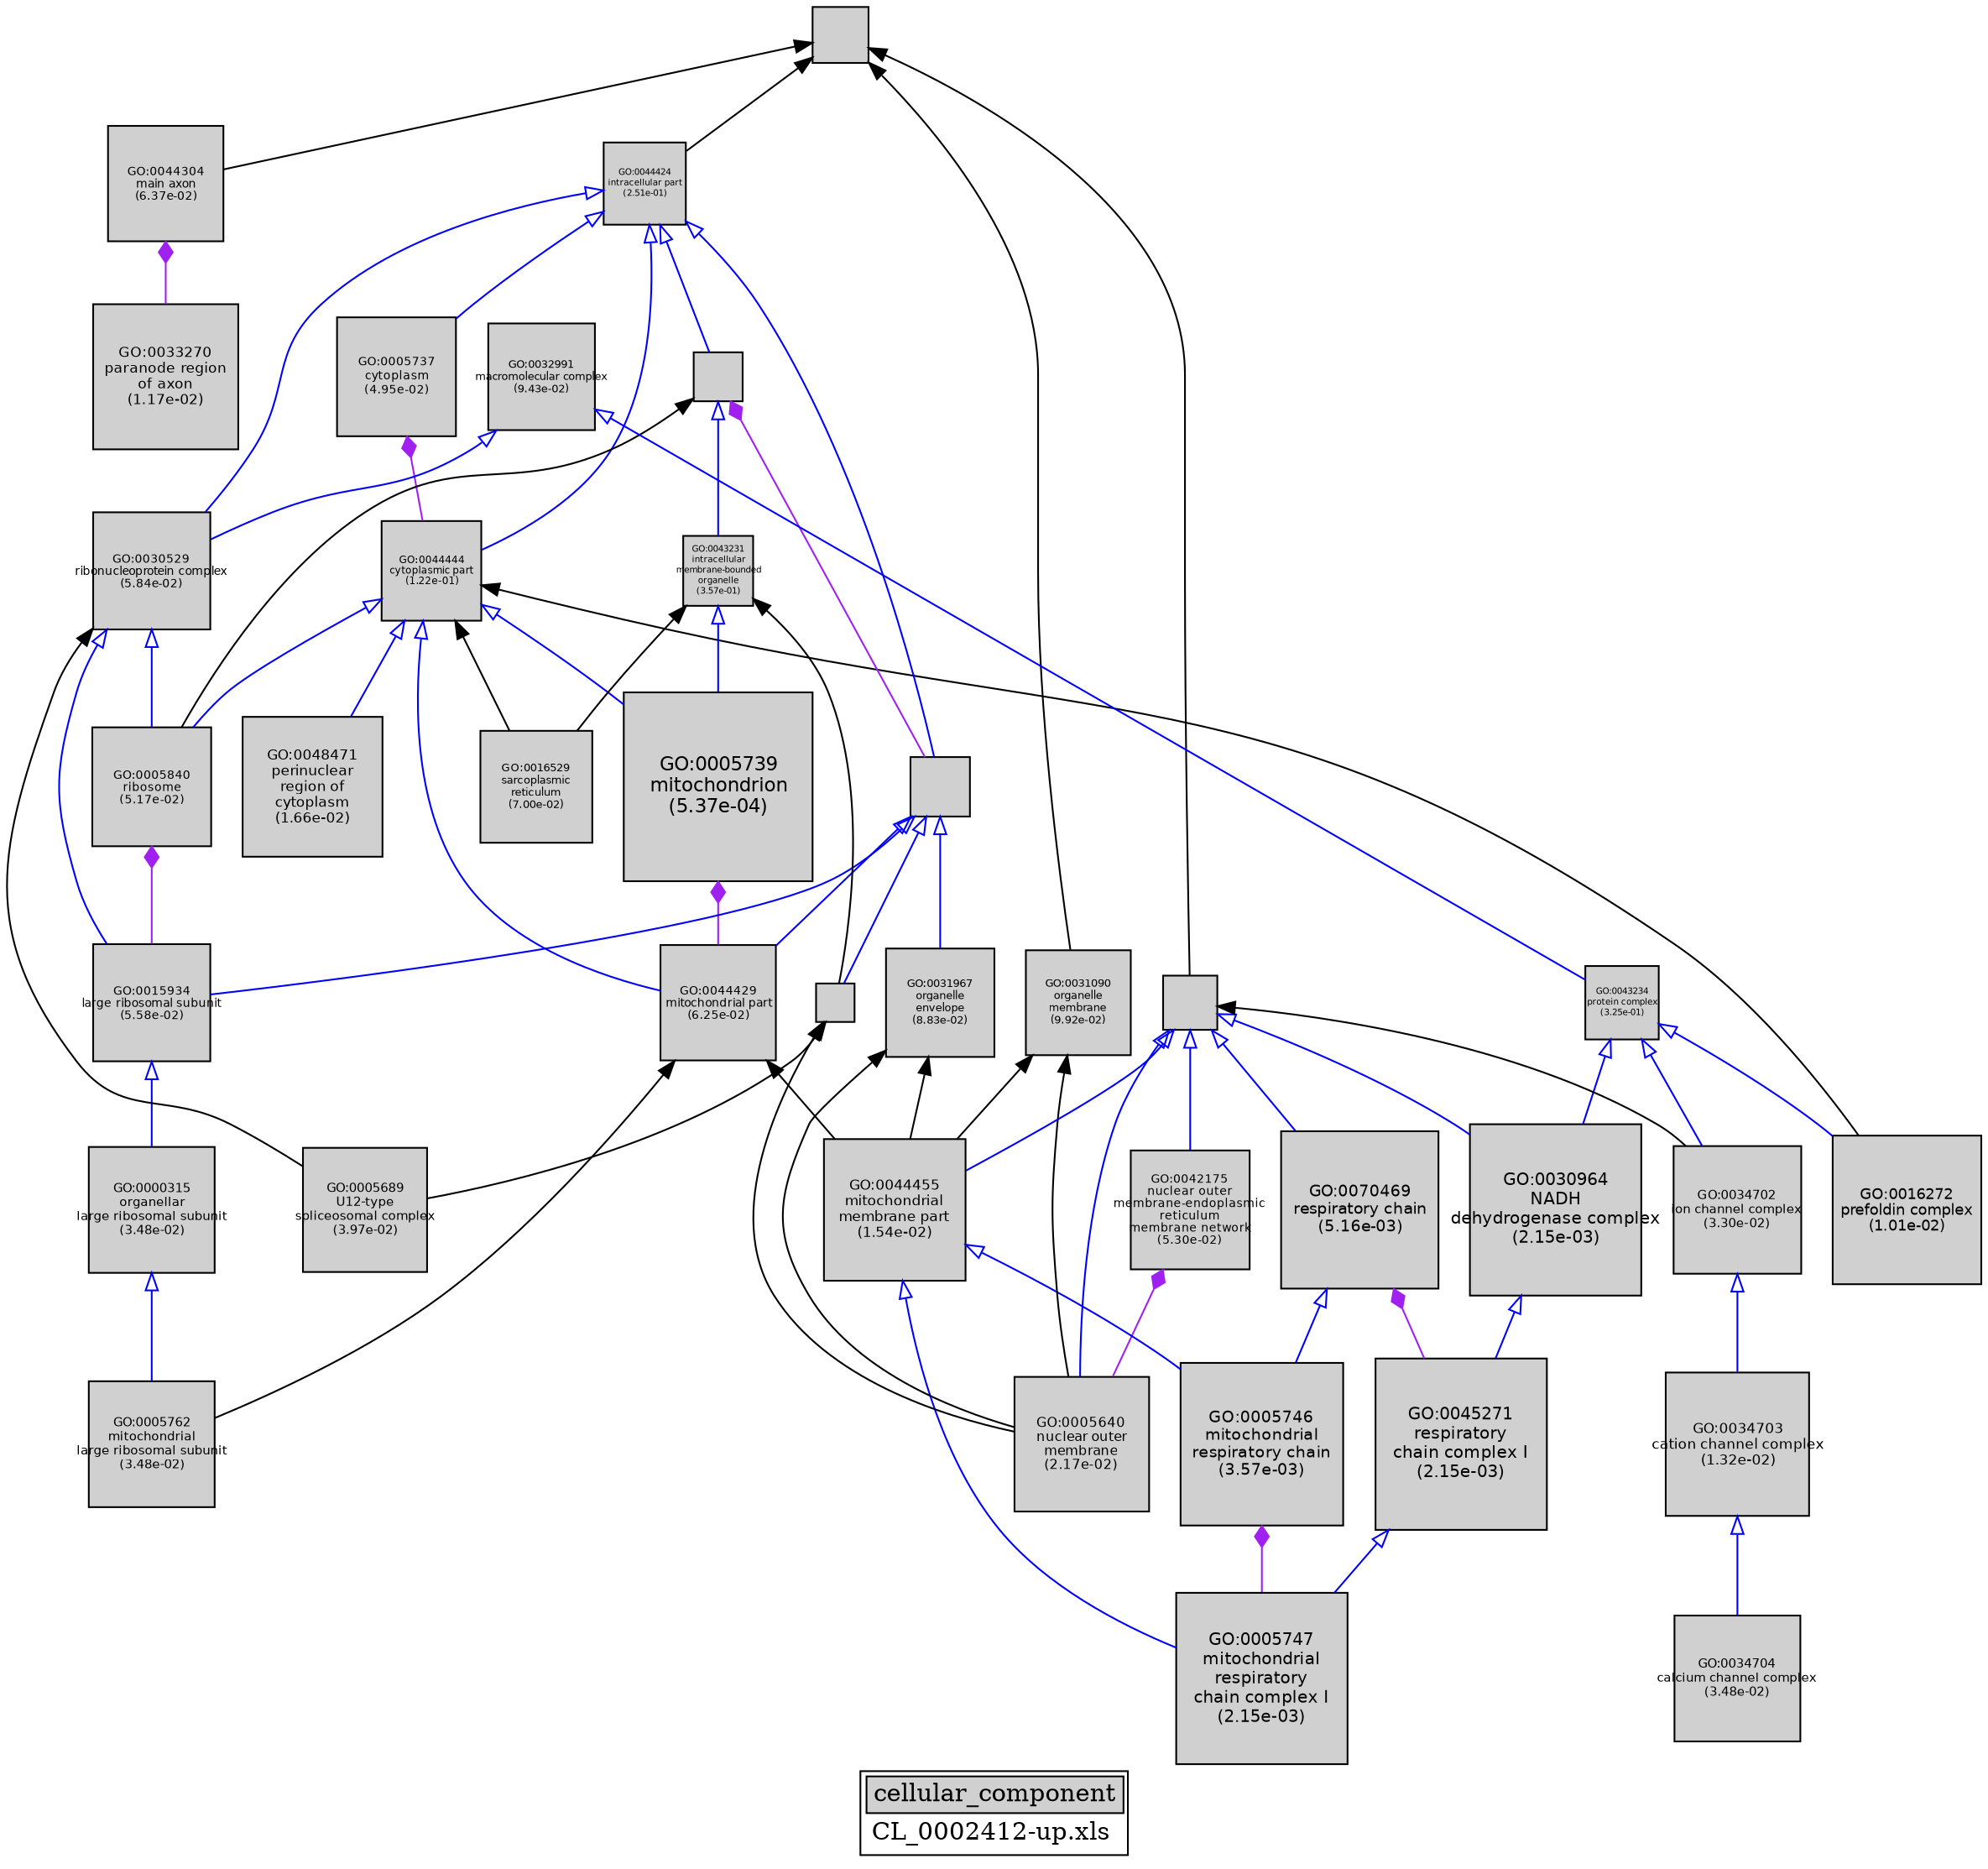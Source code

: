 digraph "cellular_component" {
graph [ bgcolor = "#FFFFFF", label = <<TABLE COLOR="black" BGCOLOR="white"><TR><TD COLSPAN="2" BGCOLOR="#D0D0D0"><FONT COLOR="black">cellular_component</FONT></TD></TR><TR><TD BORDER="0">CL_0002412-up.xls</TD></TR></TABLE>> ];
node [ fontname = "Helvetica" ];

subgraph "nodes" {

node [ style = "filled", fixedsize = "true", width = 1, shape = "box", fontsize = 9, fillcolor = "#D0D0D0", fontcolor = "black", color = "black" ];

"GO:0044464" [ URL = "#GO:0044464", label = "", width = 0.44291551363, shape = "box", height = 0.44291551363 ];
"GO:0015934" [ URL = "#GO:0015934", label = <<TABLE BORDER="0"><TR><TD>GO:0015934<BR/>large ribosomal subunit<BR/>(5.58e-02)</TD></TR></TABLE>>, width = 0.932068462897, shape = "box", fontsize = 6.71089293286, height = 0.932068462897 ];
"GO:0005739" [ URL = "#GO:0005739", label = <<TABLE BORDER="0"><TR><TD>GO:0005739<BR/>mitochondrion<BR/>(5.37e-04)</TD></TR></TABLE>>, width = 1.5, shape = "box", fontsize = 10.8, height = 1.5 ];
"GO:0042175" [ URL = "#GO:0042175", label = <<TABLE BORDER="0"><TR><TD>GO:0042175<BR/>nuclear outer<BR/>membrane-endoplasmic<BR/>reticulum<BR/>membrane network<BR/>(5.30e-02)</TD></TR></TABLE>>, width = 0.940152760212, shape = "box", fontsize = 6.76909987353, height = 0.940152760212 ];
"GO:0016529" [ URL = "#GO:0016529", label = <<TABLE BORDER="0"><TR><TD>GO:0016529<BR/>sarcoplasmic<BR/>reticulum<BR/>(7.00e-02)</TD></TR></TABLE>>, width = 0.895012040519, shape = "box", fontsize = 6.44408669174, height = 0.895012040519 ];
"GO:0044455" [ URL = "#GO:0044455", label = <<TABLE BORDER="0"><TR><TD>GO:0044455<BR/>mitochondrial<BR/>membrane part<BR/>(1.54e-02)</TD></TR></TABLE>>, width = 1.11862404446, shape = "box", fontsize = 8.05409312012, height = 1.11862404446 ];
"GO:0005747" [ URL = "#GO:0005747", label = <<TABLE BORDER="0"><TR><TD>GO:0005747<BR/>mitochondrial<BR/>respiratory<BR/>chain complex I<BR/>(2.15e-03)</TD></TR></TABLE>>, width = 1.35537777119, shape = "box", fontsize = 9.75871995257, height = 1.35537777119 ];
"GO:0070469" [ URL = "#GO:0070469", label = <<TABLE BORDER="0"><TR><TD>GO:0070469<BR/>respiratory chain<BR/>(5.16e-03)</TD></TR></TABLE>>, width = 1.25560305234, shape = "box", fontsize = 9.04034197687, height = 1.25560305234 ];
"GO:0044304" [ URL = "#GO:0044304", label = <<TABLE BORDER="0"><TR><TD>GO:0044304<BR/>main axon<BR/>(6.37e-02)</TD></TR></TABLE>>, width = 0.910568427567, shape = "box", fontsize = 6.55609267848, height = 0.910568427567 ];
"GO:0044444" [ URL = "#GO:0044444", label = <<TABLE BORDER="0"><TR><TD>GO:0044444<BR/>cytoplasmic part<BR/>(1.22e-01)</TD></TR></TABLE>>, width = 0.796858141485, shape = "box", fontsize = 5.73737861869, height = 0.796858141485 ];
"GO:0043234" [ URL = "#GO:0043234", label = <<TABLE BORDER="0"><TR><TD>GO:0043234<BR/>protein complex<BR/>(3.25e-01)</TD></TR></TABLE>>, width = 0.586458259059, shape = "box", fontsize = 5.0, height = 0.586458259059 ];
"GO:0030964" [ URL = "#GO:0030964", label = <<TABLE BORDER="0"><TR><TD>GO:0030964<BR/>NADH<BR/>dehydrogenase complex<BR/>(2.15e-03)</TD></TR></TABLE>>, width = 1.35537777119, shape = "box", fontsize = 9.75871995257, height = 1.35537777119 ];
"GO:0031967" [ URL = "#GO:0031967", label = <<TABLE BORDER="0"><TR><TD>GO:0031967<BR/>organelle<BR/>envelope<BR/>(8.83e-02)</TD></TR></TABLE>>, width = 0.855574428062, shape = "box", fontsize = 6.16013588205, height = 0.855574428062 ];
"GO:0016272" [ URL = "#GO:0016272", label = <<TABLE BORDER="0"><TR><TD>GO:0016272<BR/>prefoldin complex<BR/>(1.01e-02)</TD></TR></TABLE>>, width = 1.17389134214, shape = "box", fontsize = 8.45201766342, height = 1.17389134214 ];
"GO:0044446" [ URL = "#GO:0044446", label = "", width = 0.475646343629, shape = "box", height = 0.475646343629 ];
"GO:0044424" [ URL = "#GO:0044424", label = <<TABLE BORDER="0"><TR><TD>GO:0044424<BR/>intracellular part<BR/>(2.51e-01)</TD></TR></TABLE>>, width = 0.649195566445, shape = "box", fontsize = 5.0, height = 0.649195566445 ];
"GO:0005640" [ URL = "#GO:0005640", label = <<TABLE BORDER="0"><TR><TD>GO:0005640<BR/>nuclear outer<BR/>membrane<BR/>(2.17e-02)</TD></TR></TABLE>>, width = 1.07224233418, shape = "box", fontsize = 7.72014480606, height = 1.07224233418 ];
"GO:0031090" [ URL = "#GO:0031090", label = <<TABLE BORDER="0"><TR><TD>GO:0031090<BR/>organelle<BR/>membrane<BR/>(9.92e-02)</TD></TR></TABLE>>, width = 0.835160763746, shape = "box", fontsize = 6.01315749897, height = 0.835160763746 ];
"GO:0044425" [ URL = "#GO:0044425", label = "", width = 0.433834076831, shape = "box", height = 0.433834076831 ];
"GO:0000315" [ URL = "#GO:0000315", label = <<TABLE BORDER="0"><TR><TD>GO:0000315<BR/>organellar<BR/>large ribosomal subunit<BR/>(3.48e-02)</TD></TR></TABLE>>, width = 1.00447355649, shape = "box", fontsize = 7.23220960675, height = 1.00447355649 ];
"GO:0005737" [ URL = "#GO:0005737", label = <<TABLE BORDER="0"><TR><TD>GO:0005737<BR/>cytoplasm<BR/>(4.95e-02)</TD></TR></TABLE>>, width = 0.950797748812, shape = "box", fontsize = 6.84574379144, height = 0.950797748812 ];
"GO:0005840" [ URL = "#GO:0005840", label = <<TABLE BORDER="0"><TR><TD>GO:0005840<BR/>ribosome<BR/>(5.17e-02)</TD></TR></TABLE>>, width = 0.943995188208, shape = "box", fontsize = 6.7967653551, height = 0.943995188208 ];
"GO:0005689" [ URL = "#GO:0005689", label = <<TABLE BORDER="0"><TR><TD>GO:0005689<BR/>U12-type<BR/>spliceosomal complex<BR/>(3.97e-02)</TD></TR></TABLE>>, width = 0.984868304046, shape = "box", fontsize = 7.09105178913, height = 0.984868304046 ];
"GO:0043229" [ URL = "#GO:0043229", label = "", width = 0.384566753219, shape = "box", height = 0.384566753219 ];
"GO:0033270" [ URL = "#GO:0033270", label = <<TABLE BORDER="0"><TR><TD>GO:0033270<BR/>paranode region<BR/>of axon<BR/>(1.17e-02)</TD></TR></TABLE>>, width = 1.15429900864, shape = "box", fontsize = 8.31095286224, height = 1.15429900864 ];
"GO:0044429" [ URL = "#GO:0044429", label = <<TABLE BORDER="0"><TR><TD>GO:0044429<BR/>mitochondrial part<BR/>(6.25e-02)</TD></TR></TABLE>>, width = 0.913692918283, shape = "box", fontsize = 6.57858901164, height = 0.913692918283 ];
"GO:0045271" [ URL = "#GO:0045271", label = <<TABLE BORDER="0"><TR><TD>GO:0045271<BR/>respiratory<BR/>chain complex I<BR/>(2.15e-03)</TD></TR></TABLE>>, width = 1.35537777119, shape = "box", fontsize = 9.75871995257, height = 1.35537777119 ];
"GO:0048471" [ URL = "#GO:0048471", label = <<TABLE BORDER="0"><TR><TD>GO:0048471<BR/>perinuclear<BR/>region of<BR/>cytoplasm<BR/>(1.66e-02)</TD></TR></TABLE>>, width = 1.10889925754, shape = "box", fontsize = 7.98407465431, height = 1.10889925754 ];
"GO:0030529" [ URL = "#GO:0030529", label = <<TABLE BORDER="0"><TR><TD>GO:0030529<BR/>ribonucleoprotein complex<BR/>(5.84e-02)</TD></TR></TABLE>>, width = 0.924589416437, shape = "box", fontsize = 6.65704379835, height = 0.924589416437 ];
"GO:0034704" [ URL = "#GO:0034704", label = <<TABLE BORDER="0"><TR><TD>GO:0034704<BR/>calcium channel complex<BR/>(3.48e-02)</TD></TR></TABLE>>, width = 1.00447355649, shape = "box", fontsize = 7.23220960675, height = 1.00447355649 ];
"GO:0034703" [ URL = "#GO:0034703", label = <<TABLE BORDER="0"><TR><TD>GO:0034703<BR/>cation channel complex<BR/>(1.32e-02)</TD></TR></TABLE>>, width = 1.13937211714, shape = "box", fontsize = 8.20347924341, height = 1.13937211714 ];
"GO:0034702" [ URL = "#GO:0034702", label = <<TABLE BORDER="0"><TR><TD>GO:0034702<BR/>ion channel complex<BR/>(3.30e-02)</TD></TR></TABLE>>, width = 1.01236022059, shape = "box", fontsize = 7.28899358822, height = 1.01236022059 ];
"GO:0044428" [ URL = "#GO:0044428", label = "", width = 0.298614307747, shape = "box", height = 0.298614307747 ];
"GO:0005762" [ URL = "#GO:0005762", label = <<TABLE BORDER="0"><TR><TD>GO:0005762<BR/>mitochondrial<BR/>large ribosomal subunit<BR/>(3.48e-02)</TD></TR></TABLE>>, width = 1.00447355649, shape = "box", fontsize = 7.23220960675, height = 1.00447355649 ];
"GO:0005746" [ URL = "#GO:0005746", label = <<TABLE BORDER="0"><TR><TD>GO:0005746<BR/>mitochondrial<BR/>respiratory chain<BR/>(3.57e-03)</TD></TR></TABLE>>, width = 1.29858946237, shape = "box", fontsize = 9.34984412904, height = 1.29858946237 ];
"GO:0043231" [ URL = "#GO:0043231", label = <<TABLE BORDER="0"><TR><TD>GO:0043231<BR/>intracellular<BR/>membrane-bounded<BR/>organelle<BR/>(3.57e-01)</TD></TR></TABLE>>, width = 0.56231457063, shape = "box", fontsize = 5.0, height = 0.56231457063 ];
"GO:0032991" [ URL = "#GO:0032991", label = <<TABLE BORDER="0"><TR><TD>GO:0032991<BR/>macromolecular complex<BR/>(9.43e-02)</TD></TR></TABLE>>, width = 0.844122613318, shape = "box", fontsize = 6.07768281589, height = 0.844122613318 ];
}
subgraph "edges" {


edge [ dir = "back", weight = 1 ];
subgraph "regulates" {


edge [ color = "cyan", arrowtail = "none" ];
subgraph "positive" {


edge [ color = "green", arrowtail = "vee" ];
}
subgraph "negative" {


edge [ color = "red", arrowtail = "tee" ];
}
}
subgraph "part_of" {


edge [ color = "purple", arrowtail = "diamond", weight = 2.5 ];
"GO:0005739" -> "GO:0044429";
"GO:0005737" -> "GO:0044444";
"GO:0042175" -> "GO:0005640";
"GO:0005840" -> "GO:0015934";
"GO:0044304" -> "GO:0033270";
"GO:0070469" -> "GO:0045271";
"GO:0005746" -> "GO:0005747";
"GO:0043229" -> "GO:0044446";
}
subgraph "is_a" {


edge [ color = "blue", arrowtail = "empty", weight = 5.0 ];
"GO:0000315" -> "GO:0005762";
"GO:0044455" -> "GO:0005746";
"GO:0030529" -> "GO:0015934";
"GO:0044424" -> "GO:0030529";
"GO:0044425" -> "GO:0005640";
"GO:0030529" -> "GO:0005840";
"GO:0045271" -> "GO:0005747";
"GO:0044444" -> "GO:0044429";
"GO:0043229" -> "GO:0043231";
"GO:0044424" -> "GO:0005737";
"GO:0044444" -> "GO:0005840";
"GO:0043234" -> "GO:0034702";
"GO:0030964" -> "GO:0045271";
"GO:0044446" -> "GO:0044429";
"GO:0044455" -> "GO:0005747";
"GO:0043231" -> "GO:0005739";
"GO:0044425" -> "GO:0042175";
"GO:0032991" -> "GO:0043234";
"GO:0034702" -> "GO:0034703";
"GO:0043234" -> "GO:0016272";
"GO:0044424" -> "GO:0043229";
"GO:0034703" -> "GO:0034704";
"GO:0044444" -> "GO:0048471";
"GO:0044444" -> "GO:0005739";
"GO:0044446" -> "GO:0031967";
"GO:0044425" -> "GO:0044455";
"GO:0043234" -> "GO:0030964";
"GO:0070469" -> "GO:0005746";
"GO:0044424" -> "GO:0044446";
"GO:0044446" -> "GO:0015934";
"GO:0044424" -> "GO:0044444";
"GO:0044425" -> "GO:0070469";
"GO:0032991" -> "GO:0030529";
"GO:0015934" -> "GO:0000315";
"GO:0044446" -> "GO:0044428";
"GO:0044425" -> "GO:0030964";
}
"GO:0044425" -> "GO:0034702";
"GO:0043231" -> "GO:0044428";
"GO:0044464" -> "GO:0031090";
"GO:0044428" -> "GO:0005689";
"GO:0044444" -> "GO:0016272";
"GO:0044429" -> "GO:0005762";
"GO:0044429" -> "GO:0044455";
"GO:0044464" -> "GO:0044424";
"GO:0030529" -> "GO:0005689";
"GO:0044444" -> "GO:0016529";
"GO:0044428" -> "GO:0005640";
"GO:0031967" -> "GO:0044455";
"GO:0044464" -> "GO:0044304";
"GO:0031090" -> "GO:0005640";
"GO:0031967" -> "GO:0005640";
"GO:0043231" -> "GO:0016529";
"GO:0031090" -> "GO:0044455";
"GO:0043229" -> "GO:0005840";
"GO:0044464" -> "GO:0044425";
}
}
